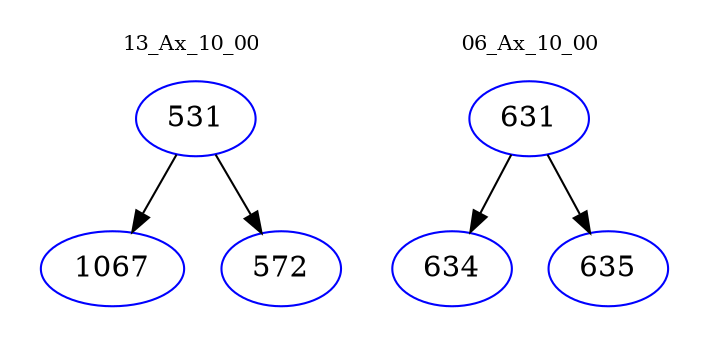 digraph{
subgraph cluster_0 {
color = white
label = "13_Ax_10_00";
fontsize=10;
T0_531 [label="531", color="blue"]
T0_531 -> T0_1067 [color="black"]
T0_1067 [label="1067", color="blue"]
T0_531 -> T0_572 [color="black"]
T0_572 [label="572", color="blue"]
}
subgraph cluster_1 {
color = white
label = "06_Ax_10_00";
fontsize=10;
T1_631 [label="631", color="blue"]
T1_631 -> T1_634 [color="black"]
T1_634 [label="634", color="blue"]
T1_631 -> T1_635 [color="black"]
T1_635 [label="635", color="blue"]
}
}
